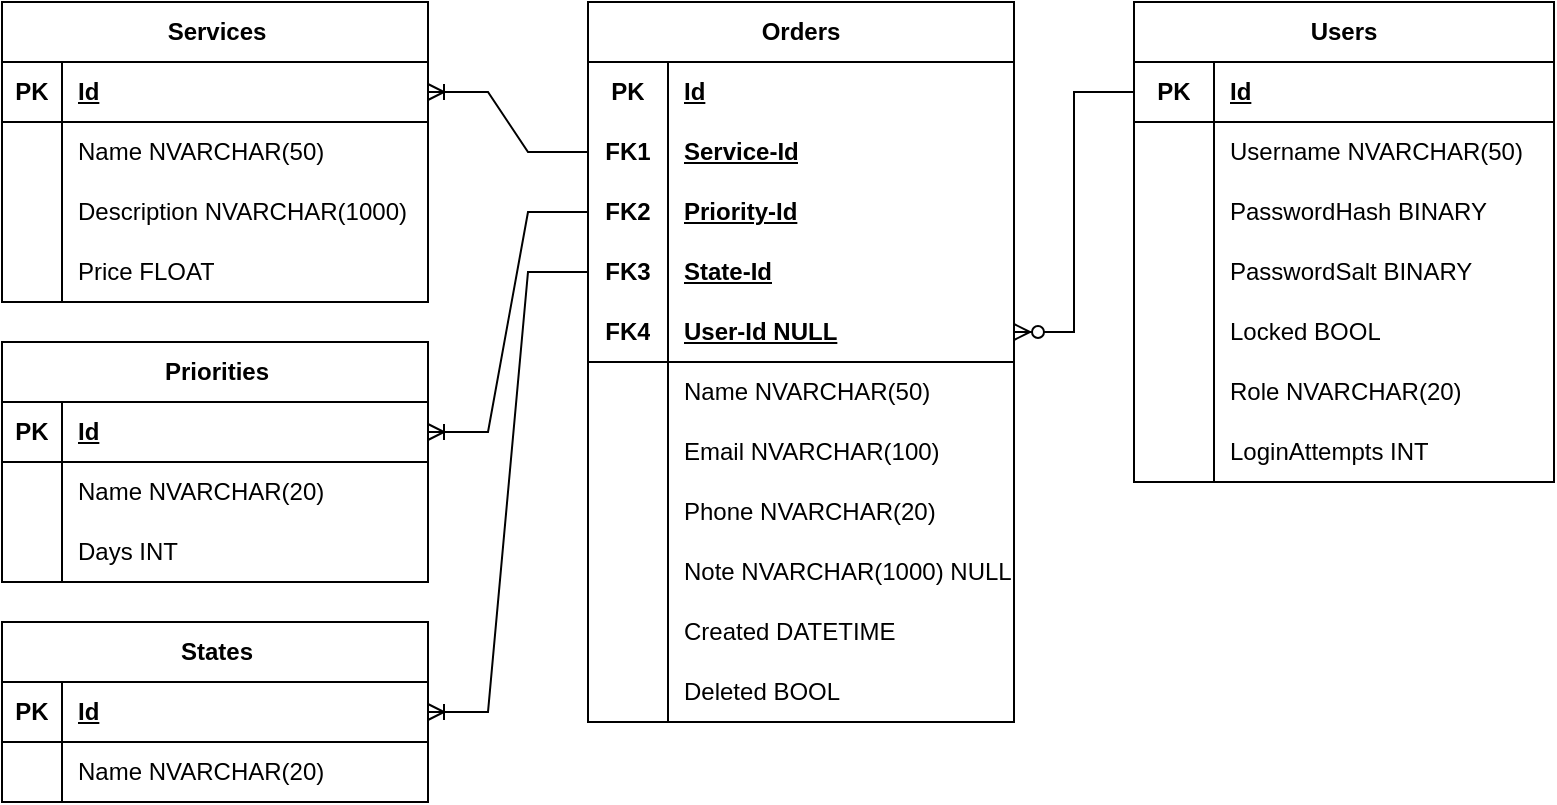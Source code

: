 <mxfile version="21.2.1" type="device">
  <diagram name="Seite-1" id="TbXML1dqZg5pJQoN-T20">
    <mxGraphModel dx="1036" dy="702" grid="1" gridSize="10" guides="1" tooltips="1" connect="1" arrows="1" fold="1" page="1" pageScale="1" pageWidth="827" pageHeight="1169" math="0" shadow="0">
      <root>
        <mxCell id="0" />
        <mxCell id="1" parent="0" />
        <mxCell id="iOzR3t7tupFfF168-yW1-1" value="Services" style="shape=table;startSize=30;container=1;collapsible=1;childLayout=tableLayout;fixedRows=1;rowLines=0;fontStyle=1;align=center;resizeLast=1;html=1;" parent="1" vertex="1">
          <mxGeometry x="27" y="80" width="213" height="150" as="geometry" />
        </mxCell>
        <mxCell id="iOzR3t7tupFfF168-yW1-2" value="" style="shape=tableRow;horizontal=0;startSize=0;swimlaneHead=0;swimlaneBody=0;fillColor=none;collapsible=0;dropTarget=0;points=[[0,0.5],[1,0.5]];portConstraint=eastwest;top=0;left=0;right=0;bottom=1;" parent="iOzR3t7tupFfF168-yW1-1" vertex="1">
          <mxGeometry y="30" width="213" height="30" as="geometry" />
        </mxCell>
        <mxCell id="iOzR3t7tupFfF168-yW1-3" value="PK" style="shape=partialRectangle;connectable=0;fillColor=none;top=0;left=0;bottom=0;right=0;fontStyle=1;overflow=hidden;whiteSpace=wrap;html=1;" parent="iOzR3t7tupFfF168-yW1-2" vertex="1">
          <mxGeometry width="30" height="30" as="geometry">
            <mxRectangle width="30" height="30" as="alternateBounds" />
          </mxGeometry>
        </mxCell>
        <mxCell id="iOzR3t7tupFfF168-yW1-4" value="Id" style="shape=partialRectangle;connectable=0;fillColor=none;top=0;left=0;bottom=0;right=0;align=left;spacingLeft=6;fontStyle=5;overflow=hidden;whiteSpace=wrap;html=1;" parent="iOzR3t7tupFfF168-yW1-2" vertex="1">
          <mxGeometry x="30" width="183" height="30" as="geometry">
            <mxRectangle width="183" height="30" as="alternateBounds" />
          </mxGeometry>
        </mxCell>
        <mxCell id="iOzR3t7tupFfF168-yW1-5" value="" style="shape=tableRow;horizontal=0;startSize=0;swimlaneHead=0;swimlaneBody=0;fillColor=none;collapsible=0;dropTarget=0;points=[[0,0.5],[1,0.5]];portConstraint=eastwest;top=0;left=0;right=0;bottom=0;" parent="iOzR3t7tupFfF168-yW1-1" vertex="1">
          <mxGeometry y="60" width="213" height="30" as="geometry" />
        </mxCell>
        <mxCell id="iOzR3t7tupFfF168-yW1-6" value="" style="shape=partialRectangle;connectable=0;fillColor=none;top=0;left=0;bottom=0;right=0;editable=1;overflow=hidden;whiteSpace=wrap;html=1;" parent="iOzR3t7tupFfF168-yW1-5" vertex="1">
          <mxGeometry width="30" height="30" as="geometry">
            <mxRectangle width="30" height="30" as="alternateBounds" />
          </mxGeometry>
        </mxCell>
        <mxCell id="iOzR3t7tupFfF168-yW1-7" value="Name NVARCHAR(50)" style="shape=partialRectangle;connectable=0;fillColor=none;top=0;left=0;bottom=0;right=0;align=left;spacingLeft=6;overflow=hidden;whiteSpace=wrap;html=1;" parent="iOzR3t7tupFfF168-yW1-5" vertex="1">
          <mxGeometry x="30" width="183" height="30" as="geometry">
            <mxRectangle width="183" height="30" as="alternateBounds" />
          </mxGeometry>
        </mxCell>
        <mxCell id="iOzR3t7tupFfF168-yW1-8" value="" style="shape=tableRow;horizontal=0;startSize=0;swimlaneHead=0;swimlaneBody=0;fillColor=none;collapsible=0;dropTarget=0;points=[[0,0.5],[1,0.5]];portConstraint=eastwest;top=0;left=0;right=0;bottom=0;" parent="iOzR3t7tupFfF168-yW1-1" vertex="1">
          <mxGeometry y="90" width="213" height="30" as="geometry" />
        </mxCell>
        <mxCell id="iOzR3t7tupFfF168-yW1-9" value="" style="shape=partialRectangle;connectable=0;fillColor=none;top=0;left=0;bottom=0;right=0;editable=1;overflow=hidden;whiteSpace=wrap;html=1;" parent="iOzR3t7tupFfF168-yW1-8" vertex="1">
          <mxGeometry width="30" height="30" as="geometry">
            <mxRectangle width="30" height="30" as="alternateBounds" />
          </mxGeometry>
        </mxCell>
        <mxCell id="iOzR3t7tupFfF168-yW1-10" value="Description NVARCHAR(1000)" style="shape=partialRectangle;connectable=0;fillColor=none;top=0;left=0;bottom=0;right=0;align=left;spacingLeft=6;overflow=hidden;whiteSpace=wrap;html=1;" parent="iOzR3t7tupFfF168-yW1-8" vertex="1">
          <mxGeometry x="30" width="183" height="30" as="geometry">
            <mxRectangle width="183" height="30" as="alternateBounds" />
          </mxGeometry>
        </mxCell>
        <mxCell id="iOzR3t7tupFfF168-yW1-11" value="" style="shape=tableRow;horizontal=0;startSize=0;swimlaneHead=0;swimlaneBody=0;fillColor=none;collapsible=0;dropTarget=0;points=[[0,0.5],[1,0.5]];portConstraint=eastwest;top=0;left=0;right=0;bottom=0;" parent="iOzR3t7tupFfF168-yW1-1" vertex="1">
          <mxGeometry y="120" width="213" height="30" as="geometry" />
        </mxCell>
        <mxCell id="iOzR3t7tupFfF168-yW1-12" value="" style="shape=partialRectangle;connectable=0;fillColor=none;top=0;left=0;bottom=0;right=0;editable=1;overflow=hidden;whiteSpace=wrap;html=1;" parent="iOzR3t7tupFfF168-yW1-11" vertex="1">
          <mxGeometry width="30" height="30" as="geometry">
            <mxRectangle width="30" height="30" as="alternateBounds" />
          </mxGeometry>
        </mxCell>
        <mxCell id="iOzR3t7tupFfF168-yW1-13" value="Price FLOAT" style="shape=partialRectangle;connectable=0;fillColor=none;top=0;left=0;bottom=0;right=0;align=left;spacingLeft=6;overflow=hidden;whiteSpace=wrap;html=1;" parent="iOzR3t7tupFfF168-yW1-11" vertex="1">
          <mxGeometry x="30" width="183" height="30" as="geometry">
            <mxRectangle width="183" height="30" as="alternateBounds" />
          </mxGeometry>
        </mxCell>
        <mxCell id="iOzR3t7tupFfF168-yW1-17" value="Users" style="shape=table;startSize=30;container=1;collapsible=1;childLayout=tableLayout;fixedRows=1;rowLines=0;fontStyle=1;align=center;resizeLast=1;html=1;whiteSpace=wrap;" parent="1" vertex="1">
          <mxGeometry x="593" y="80" width="210" height="240" as="geometry" />
        </mxCell>
        <mxCell id="iOzR3t7tupFfF168-yW1-18" value="" style="shape=tableRow;horizontal=0;startSize=0;swimlaneHead=0;swimlaneBody=0;fillColor=none;collapsible=0;dropTarget=0;points=[[0,0.5],[1,0.5]];portConstraint=eastwest;top=0;left=0;right=0;bottom=1;html=1;" parent="iOzR3t7tupFfF168-yW1-17" vertex="1">
          <mxGeometry y="30" width="210" height="30" as="geometry" />
        </mxCell>
        <mxCell id="iOzR3t7tupFfF168-yW1-19" value="PK" style="shape=partialRectangle;connectable=0;fillColor=none;top=0;left=0;bottom=0;right=0;fontStyle=1;overflow=hidden;html=1;whiteSpace=wrap;" parent="iOzR3t7tupFfF168-yW1-18" vertex="1">
          <mxGeometry width="40" height="30" as="geometry">
            <mxRectangle width="40" height="30" as="alternateBounds" />
          </mxGeometry>
        </mxCell>
        <mxCell id="iOzR3t7tupFfF168-yW1-20" value="Id" style="shape=partialRectangle;connectable=0;fillColor=none;top=0;left=0;bottom=0;right=0;align=left;spacingLeft=6;fontStyle=5;overflow=hidden;html=1;whiteSpace=wrap;" parent="iOzR3t7tupFfF168-yW1-18" vertex="1">
          <mxGeometry x="40" width="170" height="30" as="geometry">
            <mxRectangle width="170" height="30" as="alternateBounds" />
          </mxGeometry>
        </mxCell>
        <mxCell id="iOzR3t7tupFfF168-yW1-24" value="" style="shape=tableRow;horizontal=0;startSize=0;swimlaneHead=0;swimlaneBody=0;fillColor=none;collapsible=0;dropTarget=0;points=[[0,0.5],[1,0.5]];portConstraint=eastwest;top=0;left=0;right=0;bottom=0;html=1;" parent="iOzR3t7tupFfF168-yW1-17" vertex="1">
          <mxGeometry y="60" width="210" height="30" as="geometry" />
        </mxCell>
        <mxCell id="iOzR3t7tupFfF168-yW1-25" value="" style="shape=partialRectangle;connectable=0;fillColor=none;top=0;left=0;bottom=0;right=0;editable=1;overflow=hidden;html=1;whiteSpace=wrap;" parent="iOzR3t7tupFfF168-yW1-24" vertex="1">
          <mxGeometry width="40" height="30" as="geometry">
            <mxRectangle width="40" height="30" as="alternateBounds" />
          </mxGeometry>
        </mxCell>
        <mxCell id="iOzR3t7tupFfF168-yW1-26" value="Username NVARCHAR(50)" style="shape=partialRectangle;connectable=0;fillColor=none;top=0;left=0;bottom=0;right=0;align=left;spacingLeft=6;overflow=hidden;html=1;whiteSpace=wrap;" parent="iOzR3t7tupFfF168-yW1-24" vertex="1">
          <mxGeometry x="40" width="170" height="30" as="geometry">
            <mxRectangle width="170" height="30" as="alternateBounds" />
          </mxGeometry>
        </mxCell>
        <mxCell id="iOzR3t7tupFfF168-yW1-27" value="" style="shape=tableRow;horizontal=0;startSize=0;swimlaneHead=0;swimlaneBody=0;fillColor=none;collapsible=0;dropTarget=0;points=[[0,0.5],[1,0.5]];portConstraint=eastwest;top=0;left=0;right=0;bottom=0;html=1;" parent="iOzR3t7tupFfF168-yW1-17" vertex="1">
          <mxGeometry y="90" width="210" height="30" as="geometry" />
        </mxCell>
        <mxCell id="iOzR3t7tupFfF168-yW1-28" value="" style="shape=partialRectangle;connectable=0;fillColor=none;top=0;left=0;bottom=0;right=0;editable=1;overflow=hidden;html=1;whiteSpace=wrap;" parent="iOzR3t7tupFfF168-yW1-27" vertex="1">
          <mxGeometry width="40" height="30" as="geometry">
            <mxRectangle width="40" height="30" as="alternateBounds" />
          </mxGeometry>
        </mxCell>
        <mxCell id="iOzR3t7tupFfF168-yW1-29" value="PasswordHash BINARY" style="shape=partialRectangle;connectable=0;fillColor=none;top=0;left=0;bottom=0;right=0;align=left;spacingLeft=6;overflow=hidden;html=1;whiteSpace=wrap;" parent="iOzR3t7tupFfF168-yW1-27" vertex="1">
          <mxGeometry x="40" width="170" height="30" as="geometry">
            <mxRectangle width="170" height="30" as="alternateBounds" />
          </mxGeometry>
        </mxCell>
        <mxCell id="iOzR3t7tupFfF168-yW1-42" value="" style="shape=tableRow;horizontal=0;startSize=0;swimlaneHead=0;swimlaneBody=0;fillColor=none;collapsible=0;dropTarget=0;points=[[0,0.5],[1,0.5]];portConstraint=eastwest;top=0;left=0;right=0;bottom=0;html=1;" parent="iOzR3t7tupFfF168-yW1-17" vertex="1">
          <mxGeometry y="120" width="210" height="30" as="geometry" />
        </mxCell>
        <mxCell id="iOzR3t7tupFfF168-yW1-43" value="" style="shape=partialRectangle;connectable=0;fillColor=none;top=0;left=0;bottom=0;right=0;editable=1;overflow=hidden;html=1;whiteSpace=wrap;" parent="iOzR3t7tupFfF168-yW1-42" vertex="1">
          <mxGeometry width="40" height="30" as="geometry">
            <mxRectangle width="40" height="30" as="alternateBounds" />
          </mxGeometry>
        </mxCell>
        <mxCell id="iOzR3t7tupFfF168-yW1-44" value="PasswordSalt BINARY" style="shape=partialRectangle;connectable=0;fillColor=none;top=0;left=0;bottom=0;right=0;align=left;spacingLeft=6;overflow=hidden;html=1;whiteSpace=wrap;" parent="iOzR3t7tupFfF168-yW1-42" vertex="1">
          <mxGeometry x="40" width="170" height="30" as="geometry">
            <mxRectangle width="170" height="30" as="alternateBounds" />
          </mxGeometry>
        </mxCell>
        <mxCell id="ZA9vNMcKTcnikWTQaDSu-4" value="" style="shape=tableRow;horizontal=0;startSize=0;swimlaneHead=0;swimlaneBody=0;fillColor=none;collapsible=0;dropTarget=0;points=[[0,0.5],[1,0.5]];portConstraint=eastwest;top=0;left=0;right=0;bottom=0;html=1;" parent="iOzR3t7tupFfF168-yW1-17" vertex="1">
          <mxGeometry y="150" width="210" height="30" as="geometry" />
        </mxCell>
        <mxCell id="ZA9vNMcKTcnikWTQaDSu-5" value="" style="shape=partialRectangle;connectable=0;fillColor=none;top=0;left=0;bottom=0;right=0;editable=1;overflow=hidden;html=1;whiteSpace=wrap;" parent="ZA9vNMcKTcnikWTQaDSu-4" vertex="1">
          <mxGeometry width="40" height="30" as="geometry">
            <mxRectangle width="40" height="30" as="alternateBounds" />
          </mxGeometry>
        </mxCell>
        <mxCell id="ZA9vNMcKTcnikWTQaDSu-6" value="Locked BOOL" style="shape=partialRectangle;connectable=0;fillColor=none;top=0;left=0;bottom=0;right=0;align=left;spacingLeft=6;overflow=hidden;html=1;whiteSpace=wrap;" parent="ZA9vNMcKTcnikWTQaDSu-4" vertex="1">
          <mxGeometry x="40" width="170" height="30" as="geometry">
            <mxRectangle width="170" height="30" as="alternateBounds" />
          </mxGeometry>
        </mxCell>
        <mxCell id="ZA9vNMcKTcnikWTQaDSu-7" value="" style="shape=tableRow;horizontal=0;startSize=0;swimlaneHead=0;swimlaneBody=0;fillColor=none;collapsible=0;dropTarget=0;points=[[0,0.5],[1,0.5]];portConstraint=eastwest;top=0;left=0;right=0;bottom=0;html=1;" parent="iOzR3t7tupFfF168-yW1-17" vertex="1">
          <mxGeometry y="180" width="210" height="30" as="geometry" />
        </mxCell>
        <mxCell id="ZA9vNMcKTcnikWTQaDSu-8" value="" style="shape=partialRectangle;connectable=0;fillColor=none;top=0;left=0;bottom=0;right=0;editable=1;overflow=hidden;html=1;whiteSpace=wrap;" parent="ZA9vNMcKTcnikWTQaDSu-7" vertex="1">
          <mxGeometry width="40" height="30" as="geometry">
            <mxRectangle width="40" height="30" as="alternateBounds" />
          </mxGeometry>
        </mxCell>
        <mxCell id="ZA9vNMcKTcnikWTQaDSu-9" value="Role NVARCHAR(20)" style="shape=partialRectangle;connectable=0;fillColor=none;top=0;left=0;bottom=0;right=0;align=left;spacingLeft=6;overflow=hidden;html=1;whiteSpace=wrap;" parent="ZA9vNMcKTcnikWTQaDSu-7" vertex="1">
          <mxGeometry x="40" width="170" height="30" as="geometry">
            <mxRectangle width="170" height="30" as="alternateBounds" />
          </mxGeometry>
        </mxCell>
        <mxCell id="Bv-59qpSEiJocajR0Keb-20" value="" style="shape=tableRow;horizontal=0;startSize=0;swimlaneHead=0;swimlaneBody=0;fillColor=none;collapsible=0;dropTarget=0;points=[[0,0.5],[1,0.5]];portConstraint=eastwest;top=0;left=0;right=0;bottom=0;html=1;" vertex="1" parent="iOzR3t7tupFfF168-yW1-17">
          <mxGeometry y="210" width="210" height="30" as="geometry" />
        </mxCell>
        <mxCell id="Bv-59qpSEiJocajR0Keb-21" value="" style="shape=partialRectangle;connectable=0;fillColor=none;top=0;left=0;bottom=0;right=0;editable=1;overflow=hidden;html=1;whiteSpace=wrap;" vertex="1" parent="Bv-59qpSEiJocajR0Keb-20">
          <mxGeometry width="40" height="30" as="geometry">
            <mxRectangle width="40" height="30" as="alternateBounds" />
          </mxGeometry>
        </mxCell>
        <mxCell id="Bv-59qpSEiJocajR0Keb-22" value="LoginAttempts INT" style="shape=partialRectangle;connectable=0;fillColor=none;top=0;left=0;bottom=0;right=0;align=left;spacingLeft=6;overflow=hidden;html=1;whiteSpace=wrap;" vertex="1" parent="Bv-59qpSEiJocajR0Keb-20">
          <mxGeometry x="40" width="170" height="30" as="geometry">
            <mxRectangle width="170" height="30" as="alternateBounds" />
          </mxGeometry>
        </mxCell>
        <mxCell id="iOzR3t7tupFfF168-yW1-45" value="Orders" style="shape=table;startSize=30;container=1;collapsible=1;childLayout=tableLayout;fixedRows=1;rowLines=0;fontStyle=1;align=center;resizeLast=1;html=1;whiteSpace=wrap;" parent="1" vertex="1">
          <mxGeometry x="320" y="80" width="213" height="360" as="geometry" />
        </mxCell>
        <mxCell id="iOzR3t7tupFfF168-yW1-46" value="" style="shape=tableRow;horizontal=0;startSize=0;swimlaneHead=0;swimlaneBody=0;fillColor=none;collapsible=0;dropTarget=0;points=[[0,0.5],[1,0.5]];portConstraint=eastwest;top=0;left=0;right=0;bottom=0;html=1;" parent="iOzR3t7tupFfF168-yW1-45" vertex="1">
          <mxGeometry y="30" width="213" height="30" as="geometry" />
        </mxCell>
        <mxCell id="iOzR3t7tupFfF168-yW1-47" value="PK" style="shape=partialRectangle;connectable=0;fillColor=none;top=0;left=0;bottom=0;right=0;fontStyle=1;overflow=hidden;html=1;whiteSpace=wrap;" parent="iOzR3t7tupFfF168-yW1-46" vertex="1">
          <mxGeometry width="40" height="30" as="geometry">
            <mxRectangle width="40" height="30" as="alternateBounds" />
          </mxGeometry>
        </mxCell>
        <mxCell id="iOzR3t7tupFfF168-yW1-48" value="Id" style="shape=partialRectangle;connectable=0;fillColor=none;top=0;left=0;bottom=0;right=0;align=left;spacingLeft=6;fontStyle=5;overflow=hidden;html=1;whiteSpace=wrap;" parent="iOzR3t7tupFfF168-yW1-46" vertex="1">
          <mxGeometry x="40" width="173" height="30" as="geometry">
            <mxRectangle width="173" height="30" as="alternateBounds" />
          </mxGeometry>
        </mxCell>
        <mxCell id="iOzR3t7tupFfF168-yW1-49" value="" style="shape=tableRow;horizontal=0;startSize=0;swimlaneHead=0;swimlaneBody=0;fillColor=none;collapsible=0;dropTarget=0;points=[[0,0.5],[1,0.5]];portConstraint=eastwest;top=0;left=0;right=0;bottom=0;html=1;strokeColor=inherit;swimlaneLine=1;" parent="iOzR3t7tupFfF168-yW1-45" vertex="1">
          <mxGeometry y="60" width="213" height="30" as="geometry" />
        </mxCell>
        <mxCell id="iOzR3t7tupFfF168-yW1-50" value="FK1" style="shape=partialRectangle;connectable=0;fillColor=none;top=0;left=0;bottom=0;right=0;fontStyle=1;overflow=hidden;html=1;whiteSpace=wrap;" parent="iOzR3t7tupFfF168-yW1-49" vertex="1">
          <mxGeometry width="40" height="30" as="geometry">
            <mxRectangle width="40" height="30" as="alternateBounds" />
          </mxGeometry>
        </mxCell>
        <mxCell id="iOzR3t7tupFfF168-yW1-51" value="Service-Id" style="shape=partialRectangle;connectable=0;fillColor=none;top=0;left=0;bottom=0;right=0;align=left;spacingLeft=6;fontStyle=5;overflow=hidden;html=1;whiteSpace=wrap;strokeColor=inherit;" parent="iOzR3t7tupFfF168-yW1-49" vertex="1">
          <mxGeometry x="40" width="173" height="30" as="geometry">
            <mxRectangle width="173" height="30" as="alternateBounds" />
          </mxGeometry>
        </mxCell>
        <mxCell id="iOzR3t7tupFfF168-yW1-95" value="" style="shape=tableRow;horizontal=0;startSize=0;swimlaneHead=0;swimlaneBody=0;fillColor=none;collapsible=0;dropTarget=0;points=[[0,0.5],[1,0.5]];portConstraint=eastwest;top=0;left=0;right=0;bottom=0;html=1;strokeColor=inherit;swimlaneLine=1;" parent="iOzR3t7tupFfF168-yW1-45" vertex="1">
          <mxGeometry y="90" width="213" height="30" as="geometry" />
        </mxCell>
        <mxCell id="iOzR3t7tupFfF168-yW1-96" value="FK2" style="shape=partialRectangle;connectable=0;fillColor=none;top=0;left=0;bottom=0;right=0;fontStyle=1;overflow=hidden;html=1;whiteSpace=wrap;" parent="iOzR3t7tupFfF168-yW1-95" vertex="1">
          <mxGeometry width="40" height="30" as="geometry">
            <mxRectangle width="40" height="30" as="alternateBounds" />
          </mxGeometry>
        </mxCell>
        <mxCell id="iOzR3t7tupFfF168-yW1-97" value="Priority-Id" style="shape=partialRectangle;connectable=0;fillColor=none;top=0;left=0;bottom=0;right=0;align=left;spacingLeft=6;fontStyle=5;overflow=hidden;html=1;whiteSpace=wrap;strokeColor=inherit;" parent="iOzR3t7tupFfF168-yW1-95" vertex="1">
          <mxGeometry x="40" width="173" height="30" as="geometry">
            <mxRectangle width="173" height="30" as="alternateBounds" />
          </mxGeometry>
        </mxCell>
        <mxCell id="iOzR3t7tupFfF168-yW1-136" value="" style="shape=tableRow;horizontal=0;startSize=0;swimlaneHead=0;swimlaneBody=0;fillColor=none;collapsible=0;dropTarget=0;points=[[0,0.5],[1,0.5]];portConstraint=eastwest;top=0;left=0;right=0;bottom=0;html=1;strokeColor=inherit;swimlaneLine=1;" parent="iOzR3t7tupFfF168-yW1-45" vertex="1">
          <mxGeometry y="120" width="213" height="30" as="geometry" />
        </mxCell>
        <mxCell id="iOzR3t7tupFfF168-yW1-137" value="FK3" style="shape=partialRectangle;connectable=0;fillColor=none;top=0;left=0;bottom=0;right=0;fontStyle=1;overflow=hidden;html=1;whiteSpace=wrap;" parent="iOzR3t7tupFfF168-yW1-136" vertex="1">
          <mxGeometry width="40" height="30" as="geometry">
            <mxRectangle width="40" height="30" as="alternateBounds" />
          </mxGeometry>
        </mxCell>
        <mxCell id="iOzR3t7tupFfF168-yW1-138" value="State-Id" style="shape=partialRectangle;connectable=0;fillColor=none;top=0;left=0;bottom=0;right=0;align=left;spacingLeft=6;fontStyle=5;overflow=hidden;html=1;whiteSpace=wrap;strokeColor=inherit;" parent="iOzR3t7tupFfF168-yW1-136" vertex="1">
          <mxGeometry x="40" width="173" height="30" as="geometry">
            <mxRectangle width="173" height="30" as="alternateBounds" />
          </mxGeometry>
        </mxCell>
        <mxCell id="iOzR3t7tupFfF168-yW1-58" value="" style="shape=tableRow;horizontal=0;startSize=0;swimlaneHead=0;swimlaneBody=0;fillColor=none;collapsible=0;dropTarget=0;points=[[0,0.5],[1,0.5]];portConstraint=eastwest;top=0;left=0;right=0;bottom=1;html=1;" parent="iOzR3t7tupFfF168-yW1-45" vertex="1">
          <mxGeometry y="150" width="213" height="30" as="geometry" />
        </mxCell>
        <mxCell id="iOzR3t7tupFfF168-yW1-59" value="FK4" style="shape=partialRectangle;connectable=0;fillColor=none;top=0;left=0;bottom=0;right=0;fontStyle=1;overflow=hidden;html=1;whiteSpace=wrap;" parent="iOzR3t7tupFfF168-yW1-58" vertex="1">
          <mxGeometry width="40" height="30" as="geometry">
            <mxRectangle width="40" height="30" as="alternateBounds" />
          </mxGeometry>
        </mxCell>
        <mxCell id="iOzR3t7tupFfF168-yW1-60" value="User-Id NULL" style="shape=partialRectangle;connectable=0;fillColor=none;top=0;left=0;bottom=0;right=0;align=left;spacingLeft=6;fontStyle=5;overflow=hidden;html=1;whiteSpace=wrap;" parent="iOzR3t7tupFfF168-yW1-58" vertex="1">
          <mxGeometry x="40" width="173" height="30" as="geometry">
            <mxRectangle width="173" height="30" as="alternateBounds" />
          </mxGeometry>
        </mxCell>
        <mxCell id="iOzR3t7tupFfF168-yW1-52" value="" style="shape=tableRow;horizontal=0;startSize=0;swimlaneHead=0;swimlaneBody=0;fillColor=none;collapsible=0;dropTarget=0;points=[[0,0.5],[1,0.5]];portConstraint=eastwest;top=0;left=0;right=0;bottom=0;html=1;" parent="iOzR3t7tupFfF168-yW1-45" vertex="1">
          <mxGeometry y="180" width="213" height="30" as="geometry" />
        </mxCell>
        <mxCell id="iOzR3t7tupFfF168-yW1-53" value="" style="shape=partialRectangle;connectable=0;fillColor=none;top=0;left=0;bottom=0;right=0;editable=1;overflow=hidden;html=1;whiteSpace=wrap;" parent="iOzR3t7tupFfF168-yW1-52" vertex="1">
          <mxGeometry width="40" height="30" as="geometry">
            <mxRectangle width="40" height="30" as="alternateBounds" />
          </mxGeometry>
        </mxCell>
        <mxCell id="iOzR3t7tupFfF168-yW1-54" value="Name NVARCHAR(50)" style="shape=partialRectangle;connectable=0;fillColor=none;top=0;left=0;bottom=0;right=0;align=left;spacingLeft=6;overflow=hidden;html=1;whiteSpace=wrap;" parent="iOzR3t7tupFfF168-yW1-52" vertex="1">
          <mxGeometry x="40" width="173" height="30" as="geometry">
            <mxRectangle width="173" height="30" as="alternateBounds" />
          </mxGeometry>
        </mxCell>
        <mxCell id="iOzR3t7tupFfF168-yW1-55" value="" style="shape=tableRow;horizontal=0;startSize=0;swimlaneHead=0;swimlaneBody=0;fillColor=none;collapsible=0;dropTarget=0;points=[[0,0.5],[1,0.5]];portConstraint=eastwest;top=0;left=0;right=0;bottom=0;html=1;" parent="iOzR3t7tupFfF168-yW1-45" vertex="1">
          <mxGeometry y="210" width="213" height="30" as="geometry" />
        </mxCell>
        <mxCell id="iOzR3t7tupFfF168-yW1-56" value="" style="shape=partialRectangle;connectable=0;fillColor=none;top=0;left=0;bottom=0;right=0;editable=1;overflow=hidden;html=1;whiteSpace=wrap;" parent="iOzR3t7tupFfF168-yW1-55" vertex="1">
          <mxGeometry width="40" height="30" as="geometry">
            <mxRectangle width="40" height="30" as="alternateBounds" />
          </mxGeometry>
        </mxCell>
        <mxCell id="iOzR3t7tupFfF168-yW1-57" value="Email NVARCHAR(100)" style="shape=partialRectangle;connectable=0;fillColor=none;top=0;left=0;bottom=0;right=0;align=left;spacingLeft=6;overflow=hidden;html=1;whiteSpace=wrap;" parent="iOzR3t7tupFfF168-yW1-55" vertex="1">
          <mxGeometry x="40" width="173" height="30" as="geometry">
            <mxRectangle width="173" height="30" as="alternateBounds" />
          </mxGeometry>
        </mxCell>
        <mxCell id="iOzR3t7tupFfF168-yW1-61" value="" style="shape=tableRow;horizontal=0;startSize=0;swimlaneHead=0;swimlaneBody=0;fillColor=none;collapsible=0;dropTarget=0;points=[[0,0.5],[1,0.5]];portConstraint=eastwest;top=0;left=0;right=0;bottom=0;html=1;" parent="iOzR3t7tupFfF168-yW1-45" vertex="1">
          <mxGeometry y="240" width="213" height="30" as="geometry" />
        </mxCell>
        <mxCell id="iOzR3t7tupFfF168-yW1-62" value="" style="shape=partialRectangle;connectable=0;fillColor=none;top=0;left=0;bottom=0;right=0;editable=1;overflow=hidden;html=1;whiteSpace=wrap;" parent="iOzR3t7tupFfF168-yW1-61" vertex="1">
          <mxGeometry width="40" height="30" as="geometry">
            <mxRectangle width="40" height="30" as="alternateBounds" />
          </mxGeometry>
        </mxCell>
        <mxCell id="iOzR3t7tupFfF168-yW1-63" value="Phone NVARCHAR(20)" style="shape=partialRectangle;connectable=0;fillColor=none;top=0;left=0;bottom=0;right=0;align=left;spacingLeft=6;overflow=hidden;html=1;whiteSpace=wrap;" parent="iOzR3t7tupFfF168-yW1-61" vertex="1">
          <mxGeometry x="40" width="173" height="30" as="geometry">
            <mxRectangle width="173" height="30" as="alternateBounds" />
          </mxGeometry>
        </mxCell>
        <mxCell id="iOzR3t7tupFfF168-yW1-67" value="" style="shape=tableRow;horizontal=0;startSize=0;swimlaneHead=0;swimlaneBody=0;fillColor=none;collapsible=0;dropTarget=0;points=[[0,0.5],[1,0.5]];portConstraint=eastwest;top=0;left=0;right=0;bottom=0;html=1;" parent="iOzR3t7tupFfF168-yW1-45" vertex="1">
          <mxGeometry y="270" width="213" height="30" as="geometry" />
        </mxCell>
        <mxCell id="iOzR3t7tupFfF168-yW1-68" value="" style="shape=partialRectangle;connectable=0;fillColor=none;top=0;left=0;bottom=0;right=0;editable=1;overflow=hidden;html=1;whiteSpace=wrap;" parent="iOzR3t7tupFfF168-yW1-67" vertex="1">
          <mxGeometry width="40" height="30" as="geometry">
            <mxRectangle width="40" height="30" as="alternateBounds" />
          </mxGeometry>
        </mxCell>
        <mxCell id="iOzR3t7tupFfF168-yW1-69" value="Note NVARCHAR(1000)&amp;nbsp;NULL" style="shape=partialRectangle;connectable=0;fillColor=none;top=0;left=0;bottom=0;right=0;align=left;spacingLeft=6;overflow=hidden;html=1;whiteSpace=wrap;" parent="iOzR3t7tupFfF168-yW1-67" vertex="1">
          <mxGeometry x="40" width="173" height="30" as="geometry">
            <mxRectangle width="173" height="30" as="alternateBounds" />
          </mxGeometry>
        </mxCell>
        <mxCell id="iOzR3t7tupFfF168-yW1-76" value="" style="shape=tableRow;horizontal=0;startSize=0;swimlaneHead=0;swimlaneBody=0;fillColor=none;collapsible=0;dropTarget=0;points=[[0,0.5],[1,0.5]];portConstraint=eastwest;top=0;left=0;right=0;bottom=0;html=1;" parent="iOzR3t7tupFfF168-yW1-45" vertex="1">
          <mxGeometry y="300" width="213" height="30" as="geometry" />
        </mxCell>
        <mxCell id="iOzR3t7tupFfF168-yW1-77" value="" style="shape=partialRectangle;connectable=0;fillColor=none;top=0;left=0;bottom=0;right=0;editable=1;overflow=hidden;html=1;whiteSpace=wrap;" parent="iOzR3t7tupFfF168-yW1-76" vertex="1">
          <mxGeometry width="40" height="30" as="geometry">
            <mxRectangle width="40" height="30" as="alternateBounds" />
          </mxGeometry>
        </mxCell>
        <mxCell id="iOzR3t7tupFfF168-yW1-78" value="Created DATETIME" style="shape=partialRectangle;connectable=0;fillColor=none;top=0;left=0;bottom=0;right=0;align=left;spacingLeft=6;overflow=hidden;html=1;whiteSpace=wrap;" parent="iOzR3t7tupFfF168-yW1-76" vertex="1">
          <mxGeometry x="40" width="173" height="30" as="geometry">
            <mxRectangle width="173" height="30" as="alternateBounds" />
          </mxGeometry>
        </mxCell>
        <mxCell id="ZA9vNMcKTcnikWTQaDSu-1" value="" style="shape=tableRow;horizontal=0;startSize=0;swimlaneHead=0;swimlaneBody=0;fillColor=none;collapsible=0;dropTarget=0;points=[[0,0.5],[1,0.5]];portConstraint=eastwest;top=0;left=0;right=0;bottom=0;html=1;" parent="iOzR3t7tupFfF168-yW1-45" vertex="1">
          <mxGeometry y="330" width="213" height="30" as="geometry" />
        </mxCell>
        <mxCell id="ZA9vNMcKTcnikWTQaDSu-2" value="" style="shape=partialRectangle;connectable=0;fillColor=none;top=0;left=0;bottom=0;right=0;editable=1;overflow=hidden;html=1;whiteSpace=wrap;" parent="ZA9vNMcKTcnikWTQaDSu-1" vertex="1">
          <mxGeometry width="40" height="30" as="geometry">
            <mxRectangle width="40" height="30" as="alternateBounds" />
          </mxGeometry>
        </mxCell>
        <mxCell id="ZA9vNMcKTcnikWTQaDSu-3" value="Deleted BOOL" style="shape=partialRectangle;connectable=0;fillColor=none;top=0;left=0;bottom=0;right=0;align=left;spacingLeft=6;overflow=hidden;html=1;whiteSpace=wrap;" parent="ZA9vNMcKTcnikWTQaDSu-1" vertex="1">
          <mxGeometry x="40" width="173" height="30" as="geometry">
            <mxRectangle width="173" height="30" as="alternateBounds" />
          </mxGeometry>
        </mxCell>
        <mxCell id="iOzR3t7tupFfF168-yW1-82" value="Priorities" style="shape=table;startSize=30;container=1;collapsible=1;childLayout=tableLayout;fixedRows=1;rowLines=0;fontStyle=1;align=center;resizeLast=1;html=1;" parent="1" vertex="1">
          <mxGeometry x="27" y="250" width="213" height="120" as="geometry" />
        </mxCell>
        <mxCell id="iOzR3t7tupFfF168-yW1-83" value="" style="shape=tableRow;horizontal=0;startSize=0;swimlaneHead=0;swimlaneBody=0;fillColor=none;collapsible=0;dropTarget=0;points=[[0,0.5],[1,0.5]];portConstraint=eastwest;top=0;left=0;right=0;bottom=1;" parent="iOzR3t7tupFfF168-yW1-82" vertex="1">
          <mxGeometry y="30" width="213" height="30" as="geometry" />
        </mxCell>
        <mxCell id="iOzR3t7tupFfF168-yW1-84" value="PK" style="shape=partialRectangle;connectable=0;fillColor=none;top=0;left=0;bottom=0;right=0;fontStyle=1;overflow=hidden;whiteSpace=wrap;html=1;" parent="iOzR3t7tupFfF168-yW1-83" vertex="1">
          <mxGeometry width="30" height="30" as="geometry">
            <mxRectangle width="30" height="30" as="alternateBounds" />
          </mxGeometry>
        </mxCell>
        <mxCell id="iOzR3t7tupFfF168-yW1-85" value="Id" style="shape=partialRectangle;connectable=0;fillColor=none;top=0;left=0;bottom=0;right=0;align=left;spacingLeft=6;fontStyle=5;overflow=hidden;whiteSpace=wrap;html=1;" parent="iOzR3t7tupFfF168-yW1-83" vertex="1">
          <mxGeometry x="30" width="183" height="30" as="geometry">
            <mxRectangle width="183" height="30" as="alternateBounds" />
          </mxGeometry>
        </mxCell>
        <mxCell id="iOzR3t7tupFfF168-yW1-86" value="" style="shape=tableRow;horizontal=0;startSize=0;swimlaneHead=0;swimlaneBody=0;fillColor=none;collapsible=0;dropTarget=0;points=[[0,0.5],[1,0.5]];portConstraint=eastwest;top=0;left=0;right=0;bottom=0;" parent="iOzR3t7tupFfF168-yW1-82" vertex="1">
          <mxGeometry y="60" width="213" height="30" as="geometry" />
        </mxCell>
        <mxCell id="iOzR3t7tupFfF168-yW1-87" value="" style="shape=partialRectangle;connectable=0;fillColor=none;top=0;left=0;bottom=0;right=0;editable=1;overflow=hidden;whiteSpace=wrap;html=1;" parent="iOzR3t7tupFfF168-yW1-86" vertex="1">
          <mxGeometry width="30" height="30" as="geometry">
            <mxRectangle width="30" height="30" as="alternateBounds" />
          </mxGeometry>
        </mxCell>
        <mxCell id="iOzR3t7tupFfF168-yW1-88" value="Name NVARCHAR(20)" style="shape=partialRectangle;connectable=0;fillColor=none;top=0;left=0;bottom=0;right=0;align=left;spacingLeft=6;overflow=hidden;whiteSpace=wrap;html=1;" parent="iOzR3t7tupFfF168-yW1-86" vertex="1">
          <mxGeometry x="30" width="183" height="30" as="geometry">
            <mxRectangle width="183" height="30" as="alternateBounds" />
          </mxGeometry>
        </mxCell>
        <mxCell id="iOzR3t7tupFfF168-yW1-89" value="" style="shape=tableRow;horizontal=0;startSize=0;swimlaneHead=0;swimlaneBody=0;fillColor=none;collapsible=0;dropTarget=0;points=[[0,0.5],[1,0.5]];portConstraint=eastwest;top=0;left=0;right=0;bottom=0;" parent="iOzR3t7tupFfF168-yW1-82" vertex="1">
          <mxGeometry y="90" width="213" height="30" as="geometry" />
        </mxCell>
        <mxCell id="iOzR3t7tupFfF168-yW1-90" value="" style="shape=partialRectangle;connectable=0;fillColor=none;top=0;left=0;bottom=0;right=0;editable=1;overflow=hidden;whiteSpace=wrap;html=1;" parent="iOzR3t7tupFfF168-yW1-89" vertex="1">
          <mxGeometry width="30" height="30" as="geometry">
            <mxRectangle width="30" height="30" as="alternateBounds" />
          </mxGeometry>
        </mxCell>
        <mxCell id="iOzR3t7tupFfF168-yW1-91" value="Days INT" style="shape=partialRectangle;connectable=0;fillColor=none;top=0;left=0;bottom=0;right=0;align=left;spacingLeft=6;overflow=hidden;whiteSpace=wrap;html=1;" parent="iOzR3t7tupFfF168-yW1-89" vertex="1">
          <mxGeometry x="30" width="183" height="30" as="geometry">
            <mxRectangle width="183" height="30" as="alternateBounds" />
          </mxGeometry>
        </mxCell>
        <mxCell id="iOzR3t7tupFfF168-yW1-98" value="" style="edgeStyle=entityRelationEdgeStyle;fontSize=12;html=1;endArrow=ERzeroToMany;endFill=1;rounded=0;entryX=1;entryY=0.5;entryDx=0;entryDy=0;exitX=0;exitY=0.5;exitDx=0;exitDy=0;" parent="1" source="iOzR3t7tupFfF168-yW1-18" target="iOzR3t7tupFfF168-yW1-58" edge="1">
          <mxGeometry width="100" height="100" relative="1" as="geometry">
            <mxPoint x="593.0" y="155" as="sourcePoint" />
            <mxPoint x="387" y="270" as="targetPoint" />
            <Array as="points">
              <mxPoint x="550" y="200" />
            </Array>
          </mxGeometry>
        </mxCell>
        <mxCell id="iOzR3t7tupFfF168-yW1-100" value="" style="edgeStyle=entityRelationEdgeStyle;fontSize=12;html=1;endArrow=ERoneToMany;rounded=0;exitX=0;exitY=0.5;exitDx=0;exitDy=0;entryX=1;entryY=0.5;entryDx=0;entryDy=0;" parent="1" source="iOzR3t7tupFfF168-yW1-49" target="iOzR3t7tupFfF168-yW1-2" edge="1">
          <mxGeometry width="100" height="100" relative="1" as="geometry">
            <mxPoint x="287" y="230" as="sourcePoint" />
            <mxPoint x="387" y="130" as="targetPoint" />
          </mxGeometry>
        </mxCell>
        <mxCell id="iOzR3t7tupFfF168-yW1-101" value="" style="edgeStyle=entityRelationEdgeStyle;fontSize=12;html=1;endArrow=ERoneToMany;rounded=0;exitX=0;exitY=0.5;exitDx=0;exitDy=0;entryX=1;entryY=0.5;entryDx=0;entryDy=0;" parent="1" source="iOzR3t7tupFfF168-yW1-95" target="iOzR3t7tupFfF168-yW1-83" edge="1">
          <mxGeometry width="100" height="100" relative="1" as="geometry">
            <mxPoint x="351" y="240" as="sourcePoint" />
            <mxPoint x="271" y="210" as="targetPoint" />
          </mxGeometry>
        </mxCell>
        <mxCell id="iOzR3t7tupFfF168-yW1-139" value="States" style="shape=table;startSize=30;container=1;collapsible=1;childLayout=tableLayout;fixedRows=1;rowLines=0;fontStyle=1;align=center;resizeLast=1;html=1;" parent="1" vertex="1">
          <mxGeometry x="27" y="390" width="213" height="90" as="geometry" />
        </mxCell>
        <mxCell id="iOzR3t7tupFfF168-yW1-140" value="" style="shape=tableRow;horizontal=0;startSize=0;swimlaneHead=0;swimlaneBody=0;fillColor=none;collapsible=0;dropTarget=0;points=[[0,0.5],[1,0.5]];portConstraint=eastwest;top=0;left=0;right=0;bottom=1;" parent="iOzR3t7tupFfF168-yW1-139" vertex="1">
          <mxGeometry y="30" width="213" height="30" as="geometry" />
        </mxCell>
        <mxCell id="iOzR3t7tupFfF168-yW1-141" value="PK" style="shape=partialRectangle;connectable=0;fillColor=none;top=0;left=0;bottom=0;right=0;fontStyle=1;overflow=hidden;whiteSpace=wrap;html=1;" parent="iOzR3t7tupFfF168-yW1-140" vertex="1">
          <mxGeometry width="30" height="30" as="geometry">
            <mxRectangle width="30" height="30" as="alternateBounds" />
          </mxGeometry>
        </mxCell>
        <mxCell id="iOzR3t7tupFfF168-yW1-142" value="Id" style="shape=partialRectangle;connectable=0;fillColor=none;top=0;left=0;bottom=0;right=0;align=left;spacingLeft=6;fontStyle=5;overflow=hidden;whiteSpace=wrap;html=1;" parent="iOzR3t7tupFfF168-yW1-140" vertex="1">
          <mxGeometry x="30" width="183" height="30" as="geometry">
            <mxRectangle width="183" height="30" as="alternateBounds" />
          </mxGeometry>
        </mxCell>
        <mxCell id="iOzR3t7tupFfF168-yW1-143" value="" style="shape=tableRow;horizontal=0;startSize=0;swimlaneHead=0;swimlaneBody=0;fillColor=none;collapsible=0;dropTarget=0;points=[[0,0.5],[1,0.5]];portConstraint=eastwest;top=0;left=0;right=0;bottom=0;" parent="iOzR3t7tupFfF168-yW1-139" vertex="1">
          <mxGeometry y="60" width="213" height="30" as="geometry" />
        </mxCell>
        <mxCell id="iOzR3t7tupFfF168-yW1-144" value="" style="shape=partialRectangle;connectable=0;fillColor=none;top=0;left=0;bottom=0;right=0;editable=1;overflow=hidden;whiteSpace=wrap;html=1;" parent="iOzR3t7tupFfF168-yW1-143" vertex="1">
          <mxGeometry width="30" height="30" as="geometry">
            <mxRectangle width="30" height="30" as="alternateBounds" />
          </mxGeometry>
        </mxCell>
        <mxCell id="iOzR3t7tupFfF168-yW1-145" value="Name NVARCHAR(20)" style="shape=partialRectangle;connectable=0;fillColor=none;top=0;left=0;bottom=0;right=0;align=left;spacingLeft=6;overflow=hidden;whiteSpace=wrap;html=1;" parent="iOzR3t7tupFfF168-yW1-143" vertex="1">
          <mxGeometry x="30" width="183" height="30" as="geometry">
            <mxRectangle width="183" height="30" as="alternateBounds" />
          </mxGeometry>
        </mxCell>
        <mxCell id="iOzR3t7tupFfF168-yW1-149" value="" style="edgeStyle=entityRelationEdgeStyle;fontSize=12;html=1;endArrow=ERoneToMany;rounded=0;exitX=0;exitY=0.5;exitDx=0;exitDy=0;entryX=1;entryY=0.5;entryDx=0;entryDy=0;" parent="1" source="iOzR3t7tupFfF168-yW1-136" target="iOzR3t7tupFfF168-yW1-140" edge="1">
          <mxGeometry width="100" height="100" relative="1" as="geometry">
            <mxPoint x="338" y="195" as="sourcePoint" />
            <mxPoint x="257" y="305" as="targetPoint" />
            <Array as="points">
              <mxPoint x="300" y="260" />
              <mxPoint x="337" y="340" />
              <mxPoint x="120" y="320" />
              <mxPoint x="277" y="330" />
              <mxPoint x="267" y="470" />
              <mxPoint x="337" y="350" />
            </Array>
          </mxGeometry>
        </mxCell>
      </root>
    </mxGraphModel>
  </diagram>
</mxfile>
